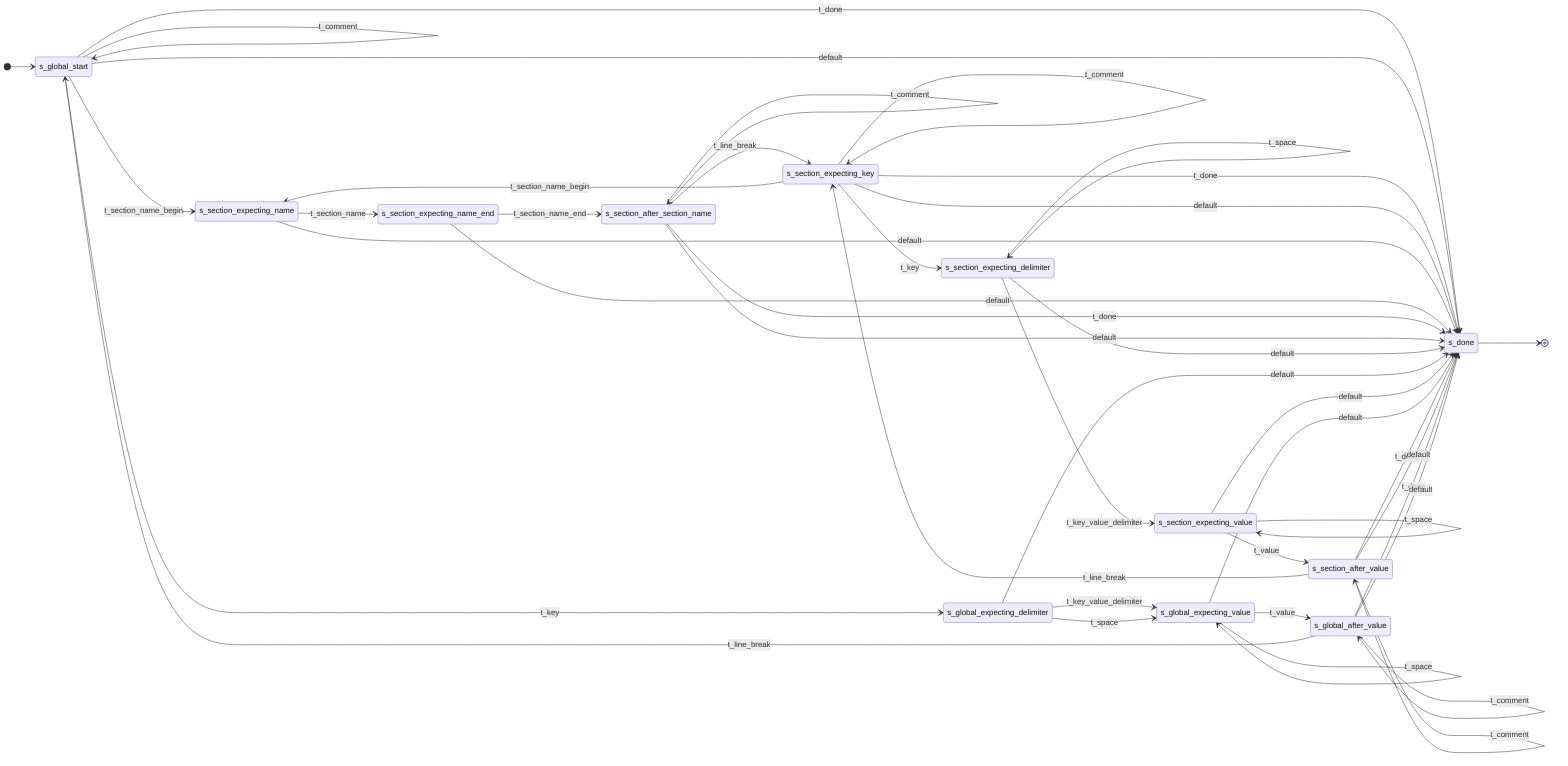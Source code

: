 stateDiagram-v2
  direction LR

  %% s_global_start state
  [*] --> s_global_start
  s_global_start --> s_done: t_done
  s_global_start --> s_global_start: t_line_break
  s_global_start --> s_global_start: t_space
  s_global_start --> s_global_expecting_delimiter: t_key
  s_global_start --> s_global_start: t_comment
  s_global_start --> s_section_expecting_name: t_section_name_begin
  s_global_start --> s_done: default

  %% s_section_expecting_key state
  s_section_expecting_key --> s_done: t_done
  s_section_expecting_key --> s_section_expecting_key: t_line_break
  s_section_expecting_key --> s_section_expecting_key: t_space
  s_section_expecting_key --> s_section_expecting_delimiter: t_key
  s_section_expecting_key --> s_section_expecting_key: t_comment
  s_section_expecting_key --> s_section_expecting_name: t_section_name_begin
  s_section_expecting_key --> s_done: default

  %% s_section_expecting_name state
  s_section_expecting_name --> s_section_expecting_name_end: t_section_name
  s_section_expecting_name --> s_done: default

  %% s_section_expecting_name_end state
  s_section_expecting_name_end --> s_section_after_section_name: t_section_name_end
  s_section_expecting_name_end --> s_done: default

  %% s_section_after_section_name state
  s_section_after_section_name --> s_done: t_done
  s_section_after_section_name --> s_section_after_section_name: t_space
  s_section_after_section_name --> s_section_after_section_name: t_comment
  s_section_after_section_name --> s_section_expecting_key: t_line_break
  s_section_after_section_name --> s_done: default

  %% s_section_expecting_delimiter state
  s_section_expecting_delimiter --> s_section_expecting_value: t_key_value_delimiter
  s_section_expecting_delimiter --> s_section_expecting_delimiter: t_space
  s_section_expecting_delimiter --> s_done: default

  %% s_global_expecting_delimiter state
  s_global_expecting_delimiter --> s_global_expecting_value: t_key_value_delimiter
  s_global_expecting_delimiter --> s_global_expecting_value: t_space
  s_global_expecting_delimiter --> s_done: default

  %% s_section_expecting_value state
  s_section_expecting_value --> s_section_after_value: t_value
  s_section_expecting_value --> s_section_expecting_value: t_space
  s_section_expecting_value --> s_done: default

  %% s_global_expecting_value state
  s_global_expecting_value --> s_global_after_value: t_value
  s_global_expecting_value --> s_global_expecting_value: t_space
  s_global_expecting_value --> s_done: default

  %% s_section_after_value state
  s_section_after_value --> s_done: t_done
  s_section_after_value --> s_section_after_value: t_space
  s_section_after_value --> s_section_after_value: t_comment
  s_section_after_value --> s_section_expecting_key: t_line_break
  s_section_after_value --> s_done: default

  %% s_global_after_value state
  s_global_after_value --> s_done: t_done
  s_global_after_value --> s_global_after_value: t_space
  s_global_after_value --> s_global_after_value: t_comment
  s_global_after_value --> s_global_start: t_line_break
  s_global_after_value --> s_done: default

  %% s_done state
  s_done --> [*]